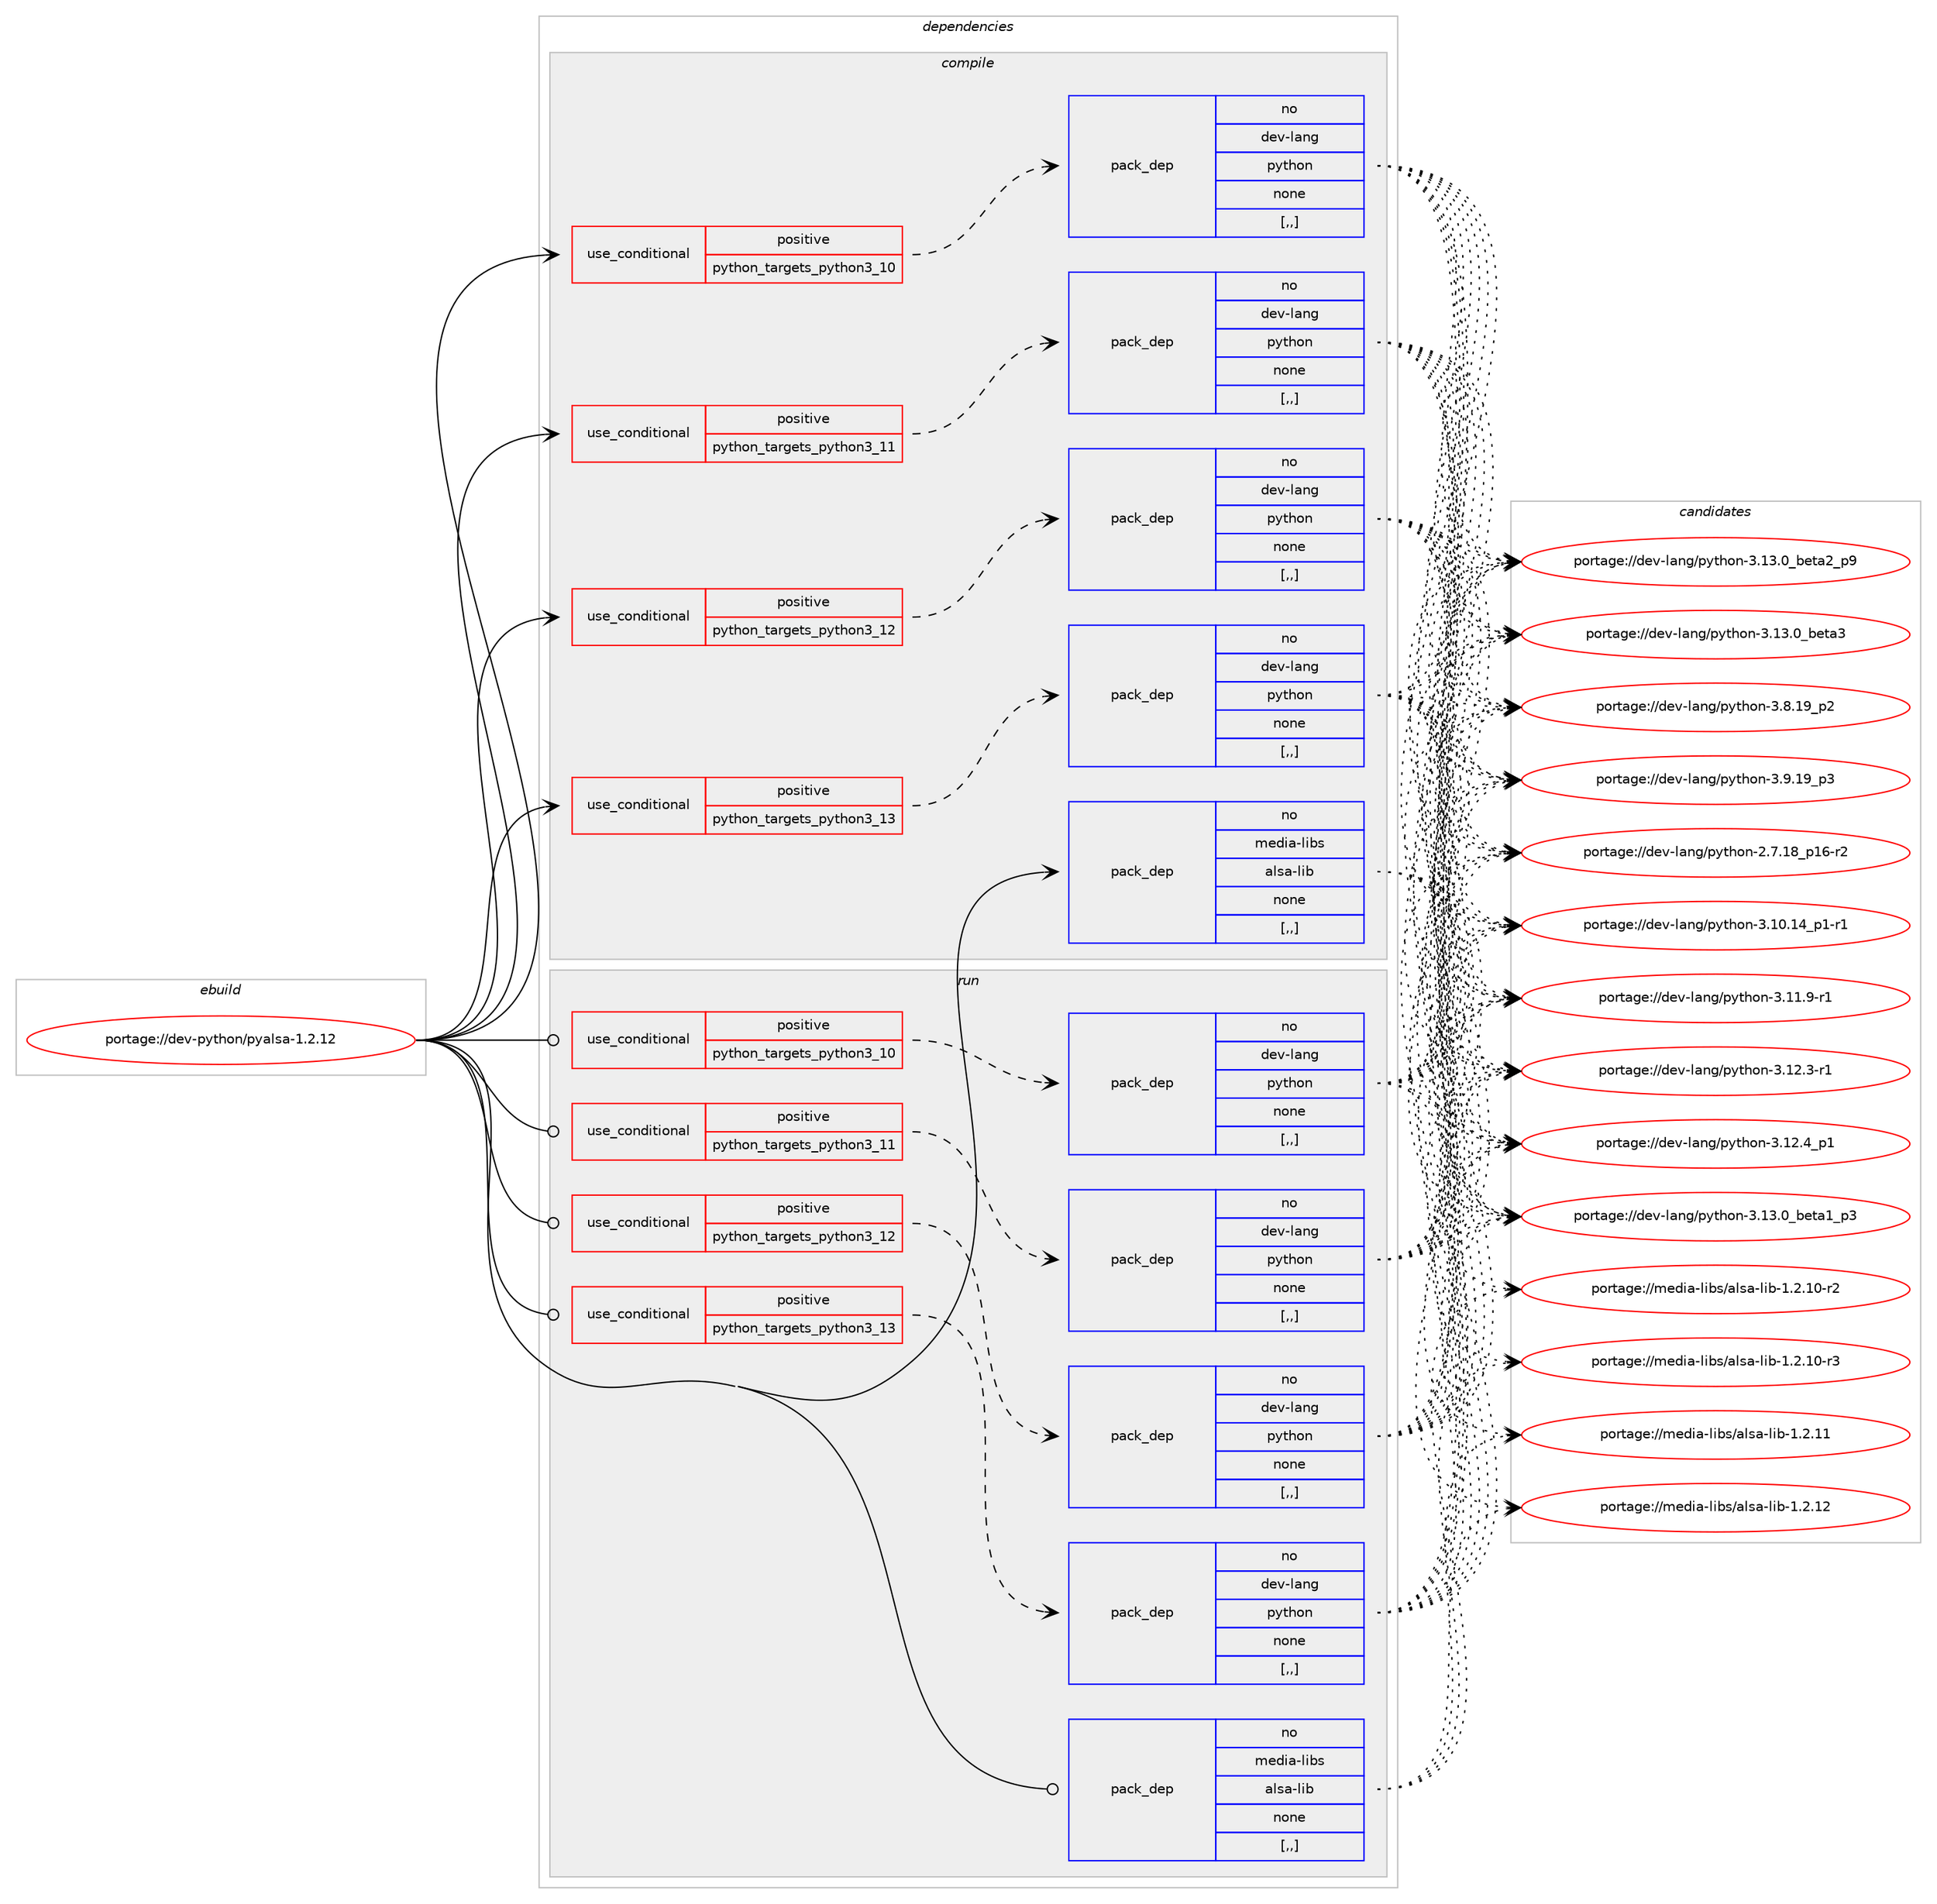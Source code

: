 digraph prolog {

# *************
# Graph options
# *************

newrank=true;
concentrate=true;
compound=true;
graph [rankdir=LR,fontname=Helvetica,fontsize=10,ranksep=1.5];#, ranksep=2.5, nodesep=0.2];
edge  [arrowhead=vee];
node  [fontname=Helvetica,fontsize=10];

# **********
# The ebuild
# **********

subgraph cluster_leftcol {
color=gray;
rank=same;
label=<<i>ebuild</i>>;
id [label="portage://dev-python/pyalsa-1.2.12", color=red, width=4, href="../dev-python/pyalsa-1.2.12.svg"];
}

# ****************
# The dependencies
# ****************

subgraph cluster_midcol {
color=gray;
label=<<i>dependencies</i>>;
subgraph cluster_compile {
fillcolor="#eeeeee";
style=filled;
label=<<i>compile</i>>;
subgraph cond35389 {
dependency151781 [label=<<TABLE BORDER="0" CELLBORDER="1" CELLSPACING="0" CELLPADDING="4"><TR><TD ROWSPAN="3" CELLPADDING="10">use_conditional</TD></TR><TR><TD>positive</TD></TR><TR><TD>python_targets_python3_10</TD></TR></TABLE>>, shape=none, color=red];
subgraph pack115175 {
dependency151782 [label=<<TABLE BORDER="0" CELLBORDER="1" CELLSPACING="0" CELLPADDING="4" WIDTH="220"><TR><TD ROWSPAN="6" CELLPADDING="30">pack_dep</TD></TR><TR><TD WIDTH="110">no</TD></TR><TR><TD>dev-lang</TD></TR><TR><TD>python</TD></TR><TR><TD>none</TD></TR><TR><TD>[,,]</TD></TR></TABLE>>, shape=none, color=blue];
}
dependency151781:e -> dependency151782:w [weight=20,style="dashed",arrowhead="vee"];
}
id:e -> dependency151781:w [weight=20,style="solid",arrowhead="vee"];
subgraph cond35390 {
dependency151783 [label=<<TABLE BORDER="0" CELLBORDER="1" CELLSPACING="0" CELLPADDING="4"><TR><TD ROWSPAN="3" CELLPADDING="10">use_conditional</TD></TR><TR><TD>positive</TD></TR><TR><TD>python_targets_python3_11</TD></TR></TABLE>>, shape=none, color=red];
subgraph pack115176 {
dependency151784 [label=<<TABLE BORDER="0" CELLBORDER="1" CELLSPACING="0" CELLPADDING="4" WIDTH="220"><TR><TD ROWSPAN="6" CELLPADDING="30">pack_dep</TD></TR><TR><TD WIDTH="110">no</TD></TR><TR><TD>dev-lang</TD></TR><TR><TD>python</TD></TR><TR><TD>none</TD></TR><TR><TD>[,,]</TD></TR></TABLE>>, shape=none, color=blue];
}
dependency151783:e -> dependency151784:w [weight=20,style="dashed",arrowhead="vee"];
}
id:e -> dependency151783:w [weight=20,style="solid",arrowhead="vee"];
subgraph cond35391 {
dependency151785 [label=<<TABLE BORDER="0" CELLBORDER="1" CELLSPACING="0" CELLPADDING="4"><TR><TD ROWSPAN="3" CELLPADDING="10">use_conditional</TD></TR><TR><TD>positive</TD></TR><TR><TD>python_targets_python3_12</TD></TR></TABLE>>, shape=none, color=red];
subgraph pack115177 {
dependency151786 [label=<<TABLE BORDER="0" CELLBORDER="1" CELLSPACING="0" CELLPADDING="4" WIDTH="220"><TR><TD ROWSPAN="6" CELLPADDING="30">pack_dep</TD></TR><TR><TD WIDTH="110">no</TD></TR><TR><TD>dev-lang</TD></TR><TR><TD>python</TD></TR><TR><TD>none</TD></TR><TR><TD>[,,]</TD></TR></TABLE>>, shape=none, color=blue];
}
dependency151785:e -> dependency151786:w [weight=20,style="dashed",arrowhead="vee"];
}
id:e -> dependency151785:w [weight=20,style="solid",arrowhead="vee"];
subgraph cond35392 {
dependency151787 [label=<<TABLE BORDER="0" CELLBORDER="1" CELLSPACING="0" CELLPADDING="4"><TR><TD ROWSPAN="3" CELLPADDING="10">use_conditional</TD></TR><TR><TD>positive</TD></TR><TR><TD>python_targets_python3_13</TD></TR></TABLE>>, shape=none, color=red];
subgraph pack115178 {
dependency151788 [label=<<TABLE BORDER="0" CELLBORDER="1" CELLSPACING="0" CELLPADDING="4" WIDTH="220"><TR><TD ROWSPAN="6" CELLPADDING="30">pack_dep</TD></TR><TR><TD WIDTH="110">no</TD></TR><TR><TD>dev-lang</TD></TR><TR><TD>python</TD></TR><TR><TD>none</TD></TR><TR><TD>[,,]</TD></TR></TABLE>>, shape=none, color=blue];
}
dependency151787:e -> dependency151788:w [weight=20,style="dashed",arrowhead="vee"];
}
id:e -> dependency151787:w [weight=20,style="solid",arrowhead="vee"];
subgraph pack115179 {
dependency151789 [label=<<TABLE BORDER="0" CELLBORDER="1" CELLSPACING="0" CELLPADDING="4" WIDTH="220"><TR><TD ROWSPAN="6" CELLPADDING="30">pack_dep</TD></TR><TR><TD WIDTH="110">no</TD></TR><TR><TD>media-libs</TD></TR><TR><TD>alsa-lib</TD></TR><TR><TD>none</TD></TR><TR><TD>[,,]</TD></TR></TABLE>>, shape=none, color=blue];
}
id:e -> dependency151789:w [weight=20,style="solid",arrowhead="vee"];
}
subgraph cluster_compileandrun {
fillcolor="#eeeeee";
style=filled;
label=<<i>compile and run</i>>;
}
subgraph cluster_run {
fillcolor="#eeeeee";
style=filled;
label=<<i>run</i>>;
subgraph cond35393 {
dependency151790 [label=<<TABLE BORDER="0" CELLBORDER="1" CELLSPACING="0" CELLPADDING="4"><TR><TD ROWSPAN="3" CELLPADDING="10">use_conditional</TD></TR><TR><TD>positive</TD></TR><TR><TD>python_targets_python3_10</TD></TR></TABLE>>, shape=none, color=red];
subgraph pack115180 {
dependency151791 [label=<<TABLE BORDER="0" CELLBORDER="1" CELLSPACING="0" CELLPADDING="4" WIDTH="220"><TR><TD ROWSPAN="6" CELLPADDING="30">pack_dep</TD></TR><TR><TD WIDTH="110">no</TD></TR><TR><TD>dev-lang</TD></TR><TR><TD>python</TD></TR><TR><TD>none</TD></TR><TR><TD>[,,]</TD></TR></TABLE>>, shape=none, color=blue];
}
dependency151790:e -> dependency151791:w [weight=20,style="dashed",arrowhead="vee"];
}
id:e -> dependency151790:w [weight=20,style="solid",arrowhead="odot"];
subgraph cond35394 {
dependency151792 [label=<<TABLE BORDER="0" CELLBORDER="1" CELLSPACING="0" CELLPADDING="4"><TR><TD ROWSPAN="3" CELLPADDING="10">use_conditional</TD></TR><TR><TD>positive</TD></TR><TR><TD>python_targets_python3_11</TD></TR></TABLE>>, shape=none, color=red];
subgraph pack115181 {
dependency151793 [label=<<TABLE BORDER="0" CELLBORDER="1" CELLSPACING="0" CELLPADDING="4" WIDTH="220"><TR><TD ROWSPAN="6" CELLPADDING="30">pack_dep</TD></TR><TR><TD WIDTH="110">no</TD></TR><TR><TD>dev-lang</TD></TR><TR><TD>python</TD></TR><TR><TD>none</TD></TR><TR><TD>[,,]</TD></TR></TABLE>>, shape=none, color=blue];
}
dependency151792:e -> dependency151793:w [weight=20,style="dashed",arrowhead="vee"];
}
id:e -> dependency151792:w [weight=20,style="solid",arrowhead="odot"];
subgraph cond35395 {
dependency151794 [label=<<TABLE BORDER="0" CELLBORDER="1" CELLSPACING="0" CELLPADDING="4"><TR><TD ROWSPAN="3" CELLPADDING="10">use_conditional</TD></TR><TR><TD>positive</TD></TR><TR><TD>python_targets_python3_12</TD></TR></TABLE>>, shape=none, color=red];
subgraph pack115182 {
dependency151795 [label=<<TABLE BORDER="0" CELLBORDER="1" CELLSPACING="0" CELLPADDING="4" WIDTH="220"><TR><TD ROWSPAN="6" CELLPADDING="30">pack_dep</TD></TR><TR><TD WIDTH="110">no</TD></TR><TR><TD>dev-lang</TD></TR><TR><TD>python</TD></TR><TR><TD>none</TD></TR><TR><TD>[,,]</TD></TR></TABLE>>, shape=none, color=blue];
}
dependency151794:e -> dependency151795:w [weight=20,style="dashed",arrowhead="vee"];
}
id:e -> dependency151794:w [weight=20,style="solid",arrowhead="odot"];
subgraph cond35396 {
dependency151796 [label=<<TABLE BORDER="0" CELLBORDER="1" CELLSPACING="0" CELLPADDING="4"><TR><TD ROWSPAN="3" CELLPADDING="10">use_conditional</TD></TR><TR><TD>positive</TD></TR><TR><TD>python_targets_python3_13</TD></TR></TABLE>>, shape=none, color=red];
subgraph pack115183 {
dependency151797 [label=<<TABLE BORDER="0" CELLBORDER="1" CELLSPACING="0" CELLPADDING="4" WIDTH="220"><TR><TD ROWSPAN="6" CELLPADDING="30">pack_dep</TD></TR><TR><TD WIDTH="110">no</TD></TR><TR><TD>dev-lang</TD></TR><TR><TD>python</TD></TR><TR><TD>none</TD></TR><TR><TD>[,,]</TD></TR></TABLE>>, shape=none, color=blue];
}
dependency151796:e -> dependency151797:w [weight=20,style="dashed",arrowhead="vee"];
}
id:e -> dependency151796:w [weight=20,style="solid",arrowhead="odot"];
subgraph pack115184 {
dependency151798 [label=<<TABLE BORDER="0" CELLBORDER="1" CELLSPACING="0" CELLPADDING="4" WIDTH="220"><TR><TD ROWSPAN="6" CELLPADDING="30">pack_dep</TD></TR><TR><TD WIDTH="110">no</TD></TR><TR><TD>media-libs</TD></TR><TR><TD>alsa-lib</TD></TR><TR><TD>none</TD></TR><TR><TD>[,,]</TD></TR></TABLE>>, shape=none, color=blue];
}
id:e -> dependency151798:w [weight=20,style="solid",arrowhead="odot"];
}
}

# **************
# The candidates
# **************

subgraph cluster_choices {
rank=same;
color=gray;
label=<<i>candidates</i>>;

subgraph choice115175 {
color=black;
nodesep=1;
choice100101118451089711010347112121116104111110455046554649569511249544511450 [label="portage://dev-lang/python-2.7.18_p16-r2", color=red, width=4,href="../dev-lang/python-2.7.18_p16-r2.svg"];
choice100101118451089711010347112121116104111110455146494846495295112494511449 [label="portage://dev-lang/python-3.10.14_p1-r1", color=red, width=4,href="../dev-lang/python-3.10.14_p1-r1.svg"];
choice100101118451089711010347112121116104111110455146494946574511449 [label="portage://dev-lang/python-3.11.9-r1", color=red, width=4,href="../dev-lang/python-3.11.9-r1.svg"];
choice100101118451089711010347112121116104111110455146495046514511449 [label="portage://dev-lang/python-3.12.3-r1", color=red, width=4,href="../dev-lang/python-3.12.3-r1.svg"];
choice100101118451089711010347112121116104111110455146495046529511249 [label="portage://dev-lang/python-3.12.4_p1", color=red, width=4,href="../dev-lang/python-3.12.4_p1.svg"];
choice10010111845108971101034711212111610411111045514649514648959810111697499511251 [label="portage://dev-lang/python-3.13.0_beta1_p3", color=red, width=4,href="../dev-lang/python-3.13.0_beta1_p3.svg"];
choice10010111845108971101034711212111610411111045514649514648959810111697509511257 [label="portage://dev-lang/python-3.13.0_beta2_p9", color=red, width=4,href="../dev-lang/python-3.13.0_beta2_p9.svg"];
choice1001011184510897110103471121211161041111104551464951464895981011169751 [label="portage://dev-lang/python-3.13.0_beta3", color=red, width=4,href="../dev-lang/python-3.13.0_beta3.svg"];
choice100101118451089711010347112121116104111110455146564649579511250 [label="portage://dev-lang/python-3.8.19_p2", color=red, width=4,href="../dev-lang/python-3.8.19_p2.svg"];
choice100101118451089711010347112121116104111110455146574649579511251 [label="portage://dev-lang/python-3.9.19_p3", color=red, width=4,href="../dev-lang/python-3.9.19_p3.svg"];
dependency151782:e -> choice100101118451089711010347112121116104111110455046554649569511249544511450:w [style=dotted,weight="100"];
dependency151782:e -> choice100101118451089711010347112121116104111110455146494846495295112494511449:w [style=dotted,weight="100"];
dependency151782:e -> choice100101118451089711010347112121116104111110455146494946574511449:w [style=dotted,weight="100"];
dependency151782:e -> choice100101118451089711010347112121116104111110455146495046514511449:w [style=dotted,weight="100"];
dependency151782:e -> choice100101118451089711010347112121116104111110455146495046529511249:w [style=dotted,weight="100"];
dependency151782:e -> choice10010111845108971101034711212111610411111045514649514648959810111697499511251:w [style=dotted,weight="100"];
dependency151782:e -> choice10010111845108971101034711212111610411111045514649514648959810111697509511257:w [style=dotted,weight="100"];
dependency151782:e -> choice1001011184510897110103471121211161041111104551464951464895981011169751:w [style=dotted,weight="100"];
dependency151782:e -> choice100101118451089711010347112121116104111110455146564649579511250:w [style=dotted,weight="100"];
dependency151782:e -> choice100101118451089711010347112121116104111110455146574649579511251:w [style=dotted,weight="100"];
}
subgraph choice115176 {
color=black;
nodesep=1;
choice100101118451089711010347112121116104111110455046554649569511249544511450 [label="portage://dev-lang/python-2.7.18_p16-r2", color=red, width=4,href="../dev-lang/python-2.7.18_p16-r2.svg"];
choice100101118451089711010347112121116104111110455146494846495295112494511449 [label="portage://dev-lang/python-3.10.14_p1-r1", color=red, width=4,href="../dev-lang/python-3.10.14_p1-r1.svg"];
choice100101118451089711010347112121116104111110455146494946574511449 [label="portage://dev-lang/python-3.11.9-r1", color=red, width=4,href="../dev-lang/python-3.11.9-r1.svg"];
choice100101118451089711010347112121116104111110455146495046514511449 [label="portage://dev-lang/python-3.12.3-r1", color=red, width=4,href="../dev-lang/python-3.12.3-r1.svg"];
choice100101118451089711010347112121116104111110455146495046529511249 [label="portage://dev-lang/python-3.12.4_p1", color=red, width=4,href="../dev-lang/python-3.12.4_p1.svg"];
choice10010111845108971101034711212111610411111045514649514648959810111697499511251 [label="portage://dev-lang/python-3.13.0_beta1_p3", color=red, width=4,href="../dev-lang/python-3.13.0_beta1_p3.svg"];
choice10010111845108971101034711212111610411111045514649514648959810111697509511257 [label="portage://dev-lang/python-3.13.0_beta2_p9", color=red, width=4,href="../dev-lang/python-3.13.0_beta2_p9.svg"];
choice1001011184510897110103471121211161041111104551464951464895981011169751 [label="portage://dev-lang/python-3.13.0_beta3", color=red, width=4,href="../dev-lang/python-3.13.0_beta3.svg"];
choice100101118451089711010347112121116104111110455146564649579511250 [label="portage://dev-lang/python-3.8.19_p2", color=red, width=4,href="../dev-lang/python-3.8.19_p2.svg"];
choice100101118451089711010347112121116104111110455146574649579511251 [label="portage://dev-lang/python-3.9.19_p3", color=red, width=4,href="../dev-lang/python-3.9.19_p3.svg"];
dependency151784:e -> choice100101118451089711010347112121116104111110455046554649569511249544511450:w [style=dotted,weight="100"];
dependency151784:e -> choice100101118451089711010347112121116104111110455146494846495295112494511449:w [style=dotted,weight="100"];
dependency151784:e -> choice100101118451089711010347112121116104111110455146494946574511449:w [style=dotted,weight="100"];
dependency151784:e -> choice100101118451089711010347112121116104111110455146495046514511449:w [style=dotted,weight="100"];
dependency151784:e -> choice100101118451089711010347112121116104111110455146495046529511249:w [style=dotted,weight="100"];
dependency151784:e -> choice10010111845108971101034711212111610411111045514649514648959810111697499511251:w [style=dotted,weight="100"];
dependency151784:e -> choice10010111845108971101034711212111610411111045514649514648959810111697509511257:w [style=dotted,weight="100"];
dependency151784:e -> choice1001011184510897110103471121211161041111104551464951464895981011169751:w [style=dotted,weight="100"];
dependency151784:e -> choice100101118451089711010347112121116104111110455146564649579511250:w [style=dotted,weight="100"];
dependency151784:e -> choice100101118451089711010347112121116104111110455146574649579511251:w [style=dotted,weight="100"];
}
subgraph choice115177 {
color=black;
nodesep=1;
choice100101118451089711010347112121116104111110455046554649569511249544511450 [label="portage://dev-lang/python-2.7.18_p16-r2", color=red, width=4,href="../dev-lang/python-2.7.18_p16-r2.svg"];
choice100101118451089711010347112121116104111110455146494846495295112494511449 [label="portage://dev-lang/python-3.10.14_p1-r1", color=red, width=4,href="../dev-lang/python-3.10.14_p1-r1.svg"];
choice100101118451089711010347112121116104111110455146494946574511449 [label="portage://dev-lang/python-3.11.9-r1", color=red, width=4,href="../dev-lang/python-3.11.9-r1.svg"];
choice100101118451089711010347112121116104111110455146495046514511449 [label="portage://dev-lang/python-3.12.3-r1", color=red, width=4,href="../dev-lang/python-3.12.3-r1.svg"];
choice100101118451089711010347112121116104111110455146495046529511249 [label="portage://dev-lang/python-3.12.4_p1", color=red, width=4,href="../dev-lang/python-3.12.4_p1.svg"];
choice10010111845108971101034711212111610411111045514649514648959810111697499511251 [label="portage://dev-lang/python-3.13.0_beta1_p3", color=red, width=4,href="../dev-lang/python-3.13.0_beta1_p3.svg"];
choice10010111845108971101034711212111610411111045514649514648959810111697509511257 [label="portage://dev-lang/python-3.13.0_beta2_p9", color=red, width=4,href="../dev-lang/python-3.13.0_beta2_p9.svg"];
choice1001011184510897110103471121211161041111104551464951464895981011169751 [label="portage://dev-lang/python-3.13.0_beta3", color=red, width=4,href="../dev-lang/python-3.13.0_beta3.svg"];
choice100101118451089711010347112121116104111110455146564649579511250 [label="portage://dev-lang/python-3.8.19_p2", color=red, width=4,href="../dev-lang/python-3.8.19_p2.svg"];
choice100101118451089711010347112121116104111110455146574649579511251 [label="portage://dev-lang/python-3.9.19_p3", color=red, width=4,href="../dev-lang/python-3.9.19_p3.svg"];
dependency151786:e -> choice100101118451089711010347112121116104111110455046554649569511249544511450:w [style=dotted,weight="100"];
dependency151786:e -> choice100101118451089711010347112121116104111110455146494846495295112494511449:w [style=dotted,weight="100"];
dependency151786:e -> choice100101118451089711010347112121116104111110455146494946574511449:w [style=dotted,weight="100"];
dependency151786:e -> choice100101118451089711010347112121116104111110455146495046514511449:w [style=dotted,weight="100"];
dependency151786:e -> choice100101118451089711010347112121116104111110455146495046529511249:w [style=dotted,weight="100"];
dependency151786:e -> choice10010111845108971101034711212111610411111045514649514648959810111697499511251:w [style=dotted,weight="100"];
dependency151786:e -> choice10010111845108971101034711212111610411111045514649514648959810111697509511257:w [style=dotted,weight="100"];
dependency151786:e -> choice1001011184510897110103471121211161041111104551464951464895981011169751:w [style=dotted,weight="100"];
dependency151786:e -> choice100101118451089711010347112121116104111110455146564649579511250:w [style=dotted,weight="100"];
dependency151786:e -> choice100101118451089711010347112121116104111110455146574649579511251:w [style=dotted,weight="100"];
}
subgraph choice115178 {
color=black;
nodesep=1;
choice100101118451089711010347112121116104111110455046554649569511249544511450 [label="portage://dev-lang/python-2.7.18_p16-r2", color=red, width=4,href="../dev-lang/python-2.7.18_p16-r2.svg"];
choice100101118451089711010347112121116104111110455146494846495295112494511449 [label="portage://dev-lang/python-3.10.14_p1-r1", color=red, width=4,href="../dev-lang/python-3.10.14_p1-r1.svg"];
choice100101118451089711010347112121116104111110455146494946574511449 [label="portage://dev-lang/python-3.11.9-r1", color=red, width=4,href="../dev-lang/python-3.11.9-r1.svg"];
choice100101118451089711010347112121116104111110455146495046514511449 [label="portage://dev-lang/python-3.12.3-r1", color=red, width=4,href="../dev-lang/python-3.12.3-r1.svg"];
choice100101118451089711010347112121116104111110455146495046529511249 [label="portage://dev-lang/python-3.12.4_p1", color=red, width=4,href="../dev-lang/python-3.12.4_p1.svg"];
choice10010111845108971101034711212111610411111045514649514648959810111697499511251 [label="portage://dev-lang/python-3.13.0_beta1_p3", color=red, width=4,href="../dev-lang/python-3.13.0_beta1_p3.svg"];
choice10010111845108971101034711212111610411111045514649514648959810111697509511257 [label="portage://dev-lang/python-3.13.0_beta2_p9", color=red, width=4,href="../dev-lang/python-3.13.0_beta2_p9.svg"];
choice1001011184510897110103471121211161041111104551464951464895981011169751 [label="portage://dev-lang/python-3.13.0_beta3", color=red, width=4,href="../dev-lang/python-3.13.0_beta3.svg"];
choice100101118451089711010347112121116104111110455146564649579511250 [label="portage://dev-lang/python-3.8.19_p2", color=red, width=4,href="../dev-lang/python-3.8.19_p2.svg"];
choice100101118451089711010347112121116104111110455146574649579511251 [label="portage://dev-lang/python-3.9.19_p3", color=red, width=4,href="../dev-lang/python-3.9.19_p3.svg"];
dependency151788:e -> choice100101118451089711010347112121116104111110455046554649569511249544511450:w [style=dotted,weight="100"];
dependency151788:e -> choice100101118451089711010347112121116104111110455146494846495295112494511449:w [style=dotted,weight="100"];
dependency151788:e -> choice100101118451089711010347112121116104111110455146494946574511449:w [style=dotted,weight="100"];
dependency151788:e -> choice100101118451089711010347112121116104111110455146495046514511449:w [style=dotted,weight="100"];
dependency151788:e -> choice100101118451089711010347112121116104111110455146495046529511249:w [style=dotted,weight="100"];
dependency151788:e -> choice10010111845108971101034711212111610411111045514649514648959810111697499511251:w [style=dotted,weight="100"];
dependency151788:e -> choice10010111845108971101034711212111610411111045514649514648959810111697509511257:w [style=dotted,weight="100"];
dependency151788:e -> choice1001011184510897110103471121211161041111104551464951464895981011169751:w [style=dotted,weight="100"];
dependency151788:e -> choice100101118451089711010347112121116104111110455146564649579511250:w [style=dotted,weight="100"];
dependency151788:e -> choice100101118451089711010347112121116104111110455146574649579511251:w [style=dotted,weight="100"];
}
subgraph choice115179 {
color=black;
nodesep=1;
choice1091011001059745108105981154797108115974510810598454946504649484511450 [label="portage://media-libs/alsa-lib-1.2.10-r2", color=red, width=4,href="../media-libs/alsa-lib-1.2.10-r2.svg"];
choice1091011001059745108105981154797108115974510810598454946504649484511451 [label="portage://media-libs/alsa-lib-1.2.10-r3", color=red, width=4,href="../media-libs/alsa-lib-1.2.10-r3.svg"];
choice109101100105974510810598115479710811597451081059845494650464949 [label="portage://media-libs/alsa-lib-1.2.11", color=red, width=4,href="../media-libs/alsa-lib-1.2.11.svg"];
choice109101100105974510810598115479710811597451081059845494650464950 [label="portage://media-libs/alsa-lib-1.2.12", color=red, width=4,href="../media-libs/alsa-lib-1.2.12.svg"];
dependency151789:e -> choice1091011001059745108105981154797108115974510810598454946504649484511450:w [style=dotted,weight="100"];
dependency151789:e -> choice1091011001059745108105981154797108115974510810598454946504649484511451:w [style=dotted,weight="100"];
dependency151789:e -> choice109101100105974510810598115479710811597451081059845494650464949:w [style=dotted,weight="100"];
dependency151789:e -> choice109101100105974510810598115479710811597451081059845494650464950:w [style=dotted,weight="100"];
}
subgraph choice115180 {
color=black;
nodesep=1;
choice100101118451089711010347112121116104111110455046554649569511249544511450 [label="portage://dev-lang/python-2.7.18_p16-r2", color=red, width=4,href="../dev-lang/python-2.7.18_p16-r2.svg"];
choice100101118451089711010347112121116104111110455146494846495295112494511449 [label="portage://dev-lang/python-3.10.14_p1-r1", color=red, width=4,href="../dev-lang/python-3.10.14_p1-r1.svg"];
choice100101118451089711010347112121116104111110455146494946574511449 [label="portage://dev-lang/python-3.11.9-r1", color=red, width=4,href="../dev-lang/python-3.11.9-r1.svg"];
choice100101118451089711010347112121116104111110455146495046514511449 [label="portage://dev-lang/python-3.12.3-r1", color=red, width=4,href="../dev-lang/python-3.12.3-r1.svg"];
choice100101118451089711010347112121116104111110455146495046529511249 [label="portage://dev-lang/python-3.12.4_p1", color=red, width=4,href="../dev-lang/python-3.12.4_p1.svg"];
choice10010111845108971101034711212111610411111045514649514648959810111697499511251 [label="portage://dev-lang/python-3.13.0_beta1_p3", color=red, width=4,href="../dev-lang/python-3.13.0_beta1_p3.svg"];
choice10010111845108971101034711212111610411111045514649514648959810111697509511257 [label="portage://dev-lang/python-3.13.0_beta2_p9", color=red, width=4,href="../dev-lang/python-3.13.0_beta2_p9.svg"];
choice1001011184510897110103471121211161041111104551464951464895981011169751 [label="portage://dev-lang/python-3.13.0_beta3", color=red, width=4,href="../dev-lang/python-3.13.0_beta3.svg"];
choice100101118451089711010347112121116104111110455146564649579511250 [label="portage://dev-lang/python-3.8.19_p2", color=red, width=4,href="../dev-lang/python-3.8.19_p2.svg"];
choice100101118451089711010347112121116104111110455146574649579511251 [label="portage://dev-lang/python-3.9.19_p3", color=red, width=4,href="../dev-lang/python-3.9.19_p3.svg"];
dependency151791:e -> choice100101118451089711010347112121116104111110455046554649569511249544511450:w [style=dotted,weight="100"];
dependency151791:e -> choice100101118451089711010347112121116104111110455146494846495295112494511449:w [style=dotted,weight="100"];
dependency151791:e -> choice100101118451089711010347112121116104111110455146494946574511449:w [style=dotted,weight="100"];
dependency151791:e -> choice100101118451089711010347112121116104111110455146495046514511449:w [style=dotted,weight="100"];
dependency151791:e -> choice100101118451089711010347112121116104111110455146495046529511249:w [style=dotted,weight="100"];
dependency151791:e -> choice10010111845108971101034711212111610411111045514649514648959810111697499511251:w [style=dotted,weight="100"];
dependency151791:e -> choice10010111845108971101034711212111610411111045514649514648959810111697509511257:w [style=dotted,weight="100"];
dependency151791:e -> choice1001011184510897110103471121211161041111104551464951464895981011169751:w [style=dotted,weight="100"];
dependency151791:e -> choice100101118451089711010347112121116104111110455146564649579511250:w [style=dotted,weight="100"];
dependency151791:e -> choice100101118451089711010347112121116104111110455146574649579511251:w [style=dotted,weight="100"];
}
subgraph choice115181 {
color=black;
nodesep=1;
choice100101118451089711010347112121116104111110455046554649569511249544511450 [label="portage://dev-lang/python-2.7.18_p16-r2", color=red, width=4,href="../dev-lang/python-2.7.18_p16-r2.svg"];
choice100101118451089711010347112121116104111110455146494846495295112494511449 [label="portage://dev-lang/python-3.10.14_p1-r1", color=red, width=4,href="../dev-lang/python-3.10.14_p1-r1.svg"];
choice100101118451089711010347112121116104111110455146494946574511449 [label="portage://dev-lang/python-3.11.9-r1", color=red, width=4,href="../dev-lang/python-3.11.9-r1.svg"];
choice100101118451089711010347112121116104111110455146495046514511449 [label="portage://dev-lang/python-3.12.3-r1", color=red, width=4,href="../dev-lang/python-3.12.3-r1.svg"];
choice100101118451089711010347112121116104111110455146495046529511249 [label="portage://dev-lang/python-3.12.4_p1", color=red, width=4,href="../dev-lang/python-3.12.4_p1.svg"];
choice10010111845108971101034711212111610411111045514649514648959810111697499511251 [label="portage://dev-lang/python-3.13.0_beta1_p3", color=red, width=4,href="../dev-lang/python-3.13.0_beta1_p3.svg"];
choice10010111845108971101034711212111610411111045514649514648959810111697509511257 [label="portage://dev-lang/python-3.13.0_beta2_p9", color=red, width=4,href="../dev-lang/python-3.13.0_beta2_p9.svg"];
choice1001011184510897110103471121211161041111104551464951464895981011169751 [label="portage://dev-lang/python-3.13.0_beta3", color=red, width=4,href="../dev-lang/python-3.13.0_beta3.svg"];
choice100101118451089711010347112121116104111110455146564649579511250 [label="portage://dev-lang/python-3.8.19_p2", color=red, width=4,href="../dev-lang/python-3.8.19_p2.svg"];
choice100101118451089711010347112121116104111110455146574649579511251 [label="portage://dev-lang/python-3.9.19_p3", color=red, width=4,href="../dev-lang/python-3.9.19_p3.svg"];
dependency151793:e -> choice100101118451089711010347112121116104111110455046554649569511249544511450:w [style=dotted,weight="100"];
dependency151793:e -> choice100101118451089711010347112121116104111110455146494846495295112494511449:w [style=dotted,weight="100"];
dependency151793:e -> choice100101118451089711010347112121116104111110455146494946574511449:w [style=dotted,weight="100"];
dependency151793:e -> choice100101118451089711010347112121116104111110455146495046514511449:w [style=dotted,weight="100"];
dependency151793:e -> choice100101118451089711010347112121116104111110455146495046529511249:w [style=dotted,weight="100"];
dependency151793:e -> choice10010111845108971101034711212111610411111045514649514648959810111697499511251:w [style=dotted,weight="100"];
dependency151793:e -> choice10010111845108971101034711212111610411111045514649514648959810111697509511257:w [style=dotted,weight="100"];
dependency151793:e -> choice1001011184510897110103471121211161041111104551464951464895981011169751:w [style=dotted,weight="100"];
dependency151793:e -> choice100101118451089711010347112121116104111110455146564649579511250:w [style=dotted,weight="100"];
dependency151793:e -> choice100101118451089711010347112121116104111110455146574649579511251:w [style=dotted,weight="100"];
}
subgraph choice115182 {
color=black;
nodesep=1;
choice100101118451089711010347112121116104111110455046554649569511249544511450 [label="portage://dev-lang/python-2.7.18_p16-r2", color=red, width=4,href="../dev-lang/python-2.7.18_p16-r2.svg"];
choice100101118451089711010347112121116104111110455146494846495295112494511449 [label="portage://dev-lang/python-3.10.14_p1-r1", color=red, width=4,href="../dev-lang/python-3.10.14_p1-r1.svg"];
choice100101118451089711010347112121116104111110455146494946574511449 [label="portage://dev-lang/python-3.11.9-r1", color=red, width=4,href="../dev-lang/python-3.11.9-r1.svg"];
choice100101118451089711010347112121116104111110455146495046514511449 [label="portage://dev-lang/python-3.12.3-r1", color=red, width=4,href="../dev-lang/python-3.12.3-r1.svg"];
choice100101118451089711010347112121116104111110455146495046529511249 [label="portage://dev-lang/python-3.12.4_p1", color=red, width=4,href="../dev-lang/python-3.12.4_p1.svg"];
choice10010111845108971101034711212111610411111045514649514648959810111697499511251 [label="portage://dev-lang/python-3.13.0_beta1_p3", color=red, width=4,href="../dev-lang/python-3.13.0_beta1_p3.svg"];
choice10010111845108971101034711212111610411111045514649514648959810111697509511257 [label="portage://dev-lang/python-3.13.0_beta2_p9", color=red, width=4,href="../dev-lang/python-3.13.0_beta2_p9.svg"];
choice1001011184510897110103471121211161041111104551464951464895981011169751 [label="portage://dev-lang/python-3.13.0_beta3", color=red, width=4,href="../dev-lang/python-3.13.0_beta3.svg"];
choice100101118451089711010347112121116104111110455146564649579511250 [label="portage://dev-lang/python-3.8.19_p2", color=red, width=4,href="../dev-lang/python-3.8.19_p2.svg"];
choice100101118451089711010347112121116104111110455146574649579511251 [label="portage://dev-lang/python-3.9.19_p3", color=red, width=4,href="../dev-lang/python-3.9.19_p3.svg"];
dependency151795:e -> choice100101118451089711010347112121116104111110455046554649569511249544511450:w [style=dotted,weight="100"];
dependency151795:e -> choice100101118451089711010347112121116104111110455146494846495295112494511449:w [style=dotted,weight="100"];
dependency151795:e -> choice100101118451089711010347112121116104111110455146494946574511449:w [style=dotted,weight="100"];
dependency151795:e -> choice100101118451089711010347112121116104111110455146495046514511449:w [style=dotted,weight="100"];
dependency151795:e -> choice100101118451089711010347112121116104111110455146495046529511249:w [style=dotted,weight="100"];
dependency151795:e -> choice10010111845108971101034711212111610411111045514649514648959810111697499511251:w [style=dotted,weight="100"];
dependency151795:e -> choice10010111845108971101034711212111610411111045514649514648959810111697509511257:w [style=dotted,weight="100"];
dependency151795:e -> choice1001011184510897110103471121211161041111104551464951464895981011169751:w [style=dotted,weight="100"];
dependency151795:e -> choice100101118451089711010347112121116104111110455146564649579511250:w [style=dotted,weight="100"];
dependency151795:e -> choice100101118451089711010347112121116104111110455146574649579511251:w [style=dotted,weight="100"];
}
subgraph choice115183 {
color=black;
nodesep=1;
choice100101118451089711010347112121116104111110455046554649569511249544511450 [label="portage://dev-lang/python-2.7.18_p16-r2", color=red, width=4,href="../dev-lang/python-2.7.18_p16-r2.svg"];
choice100101118451089711010347112121116104111110455146494846495295112494511449 [label="portage://dev-lang/python-3.10.14_p1-r1", color=red, width=4,href="../dev-lang/python-3.10.14_p1-r1.svg"];
choice100101118451089711010347112121116104111110455146494946574511449 [label="portage://dev-lang/python-3.11.9-r1", color=red, width=4,href="../dev-lang/python-3.11.9-r1.svg"];
choice100101118451089711010347112121116104111110455146495046514511449 [label="portage://dev-lang/python-3.12.3-r1", color=red, width=4,href="../dev-lang/python-3.12.3-r1.svg"];
choice100101118451089711010347112121116104111110455146495046529511249 [label="portage://dev-lang/python-3.12.4_p1", color=red, width=4,href="../dev-lang/python-3.12.4_p1.svg"];
choice10010111845108971101034711212111610411111045514649514648959810111697499511251 [label="portage://dev-lang/python-3.13.0_beta1_p3", color=red, width=4,href="../dev-lang/python-3.13.0_beta1_p3.svg"];
choice10010111845108971101034711212111610411111045514649514648959810111697509511257 [label="portage://dev-lang/python-3.13.0_beta2_p9", color=red, width=4,href="../dev-lang/python-3.13.0_beta2_p9.svg"];
choice1001011184510897110103471121211161041111104551464951464895981011169751 [label="portage://dev-lang/python-3.13.0_beta3", color=red, width=4,href="../dev-lang/python-3.13.0_beta3.svg"];
choice100101118451089711010347112121116104111110455146564649579511250 [label="portage://dev-lang/python-3.8.19_p2", color=red, width=4,href="../dev-lang/python-3.8.19_p2.svg"];
choice100101118451089711010347112121116104111110455146574649579511251 [label="portage://dev-lang/python-3.9.19_p3", color=red, width=4,href="../dev-lang/python-3.9.19_p3.svg"];
dependency151797:e -> choice100101118451089711010347112121116104111110455046554649569511249544511450:w [style=dotted,weight="100"];
dependency151797:e -> choice100101118451089711010347112121116104111110455146494846495295112494511449:w [style=dotted,weight="100"];
dependency151797:e -> choice100101118451089711010347112121116104111110455146494946574511449:w [style=dotted,weight="100"];
dependency151797:e -> choice100101118451089711010347112121116104111110455146495046514511449:w [style=dotted,weight="100"];
dependency151797:e -> choice100101118451089711010347112121116104111110455146495046529511249:w [style=dotted,weight="100"];
dependency151797:e -> choice10010111845108971101034711212111610411111045514649514648959810111697499511251:w [style=dotted,weight="100"];
dependency151797:e -> choice10010111845108971101034711212111610411111045514649514648959810111697509511257:w [style=dotted,weight="100"];
dependency151797:e -> choice1001011184510897110103471121211161041111104551464951464895981011169751:w [style=dotted,weight="100"];
dependency151797:e -> choice100101118451089711010347112121116104111110455146564649579511250:w [style=dotted,weight="100"];
dependency151797:e -> choice100101118451089711010347112121116104111110455146574649579511251:w [style=dotted,weight="100"];
}
subgraph choice115184 {
color=black;
nodesep=1;
choice1091011001059745108105981154797108115974510810598454946504649484511450 [label="portage://media-libs/alsa-lib-1.2.10-r2", color=red, width=4,href="../media-libs/alsa-lib-1.2.10-r2.svg"];
choice1091011001059745108105981154797108115974510810598454946504649484511451 [label="portage://media-libs/alsa-lib-1.2.10-r3", color=red, width=4,href="../media-libs/alsa-lib-1.2.10-r3.svg"];
choice109101100105974510810598115479710811597451081059845494650464949 [label="portage://media-libs/alsa-lib-1.2.11", color=red, width=4,href="../media-libs/alsa-lib-1.2.11.svg"];
choice109101100105974510810598115479710811597451081059845494650464950 [label="portage://media-libs/alsa-lib-1.2.12", color=red, width=4,href="../media-libs/alsa-lib-1.2.12.svg"];
dependency151798:e -> choice1091011001059745108105981154797108115974510810598454946504649484511450:w [style=dotted,weight="100"];
dependency151798:e -> choice1091011001059745108105981154797108115974510810598454946504649484511451:w [style=dotted,weight="100"];
dependency151798:e -> choice109101100105974510810598115479710811597451081059845494650464949:w [style=dotted,weight="100"];
dependency151798:e -> choice109101100105974510810598115479710811597451081059845494650464950:w [style=dotted,weight="100"];
}
}

}
